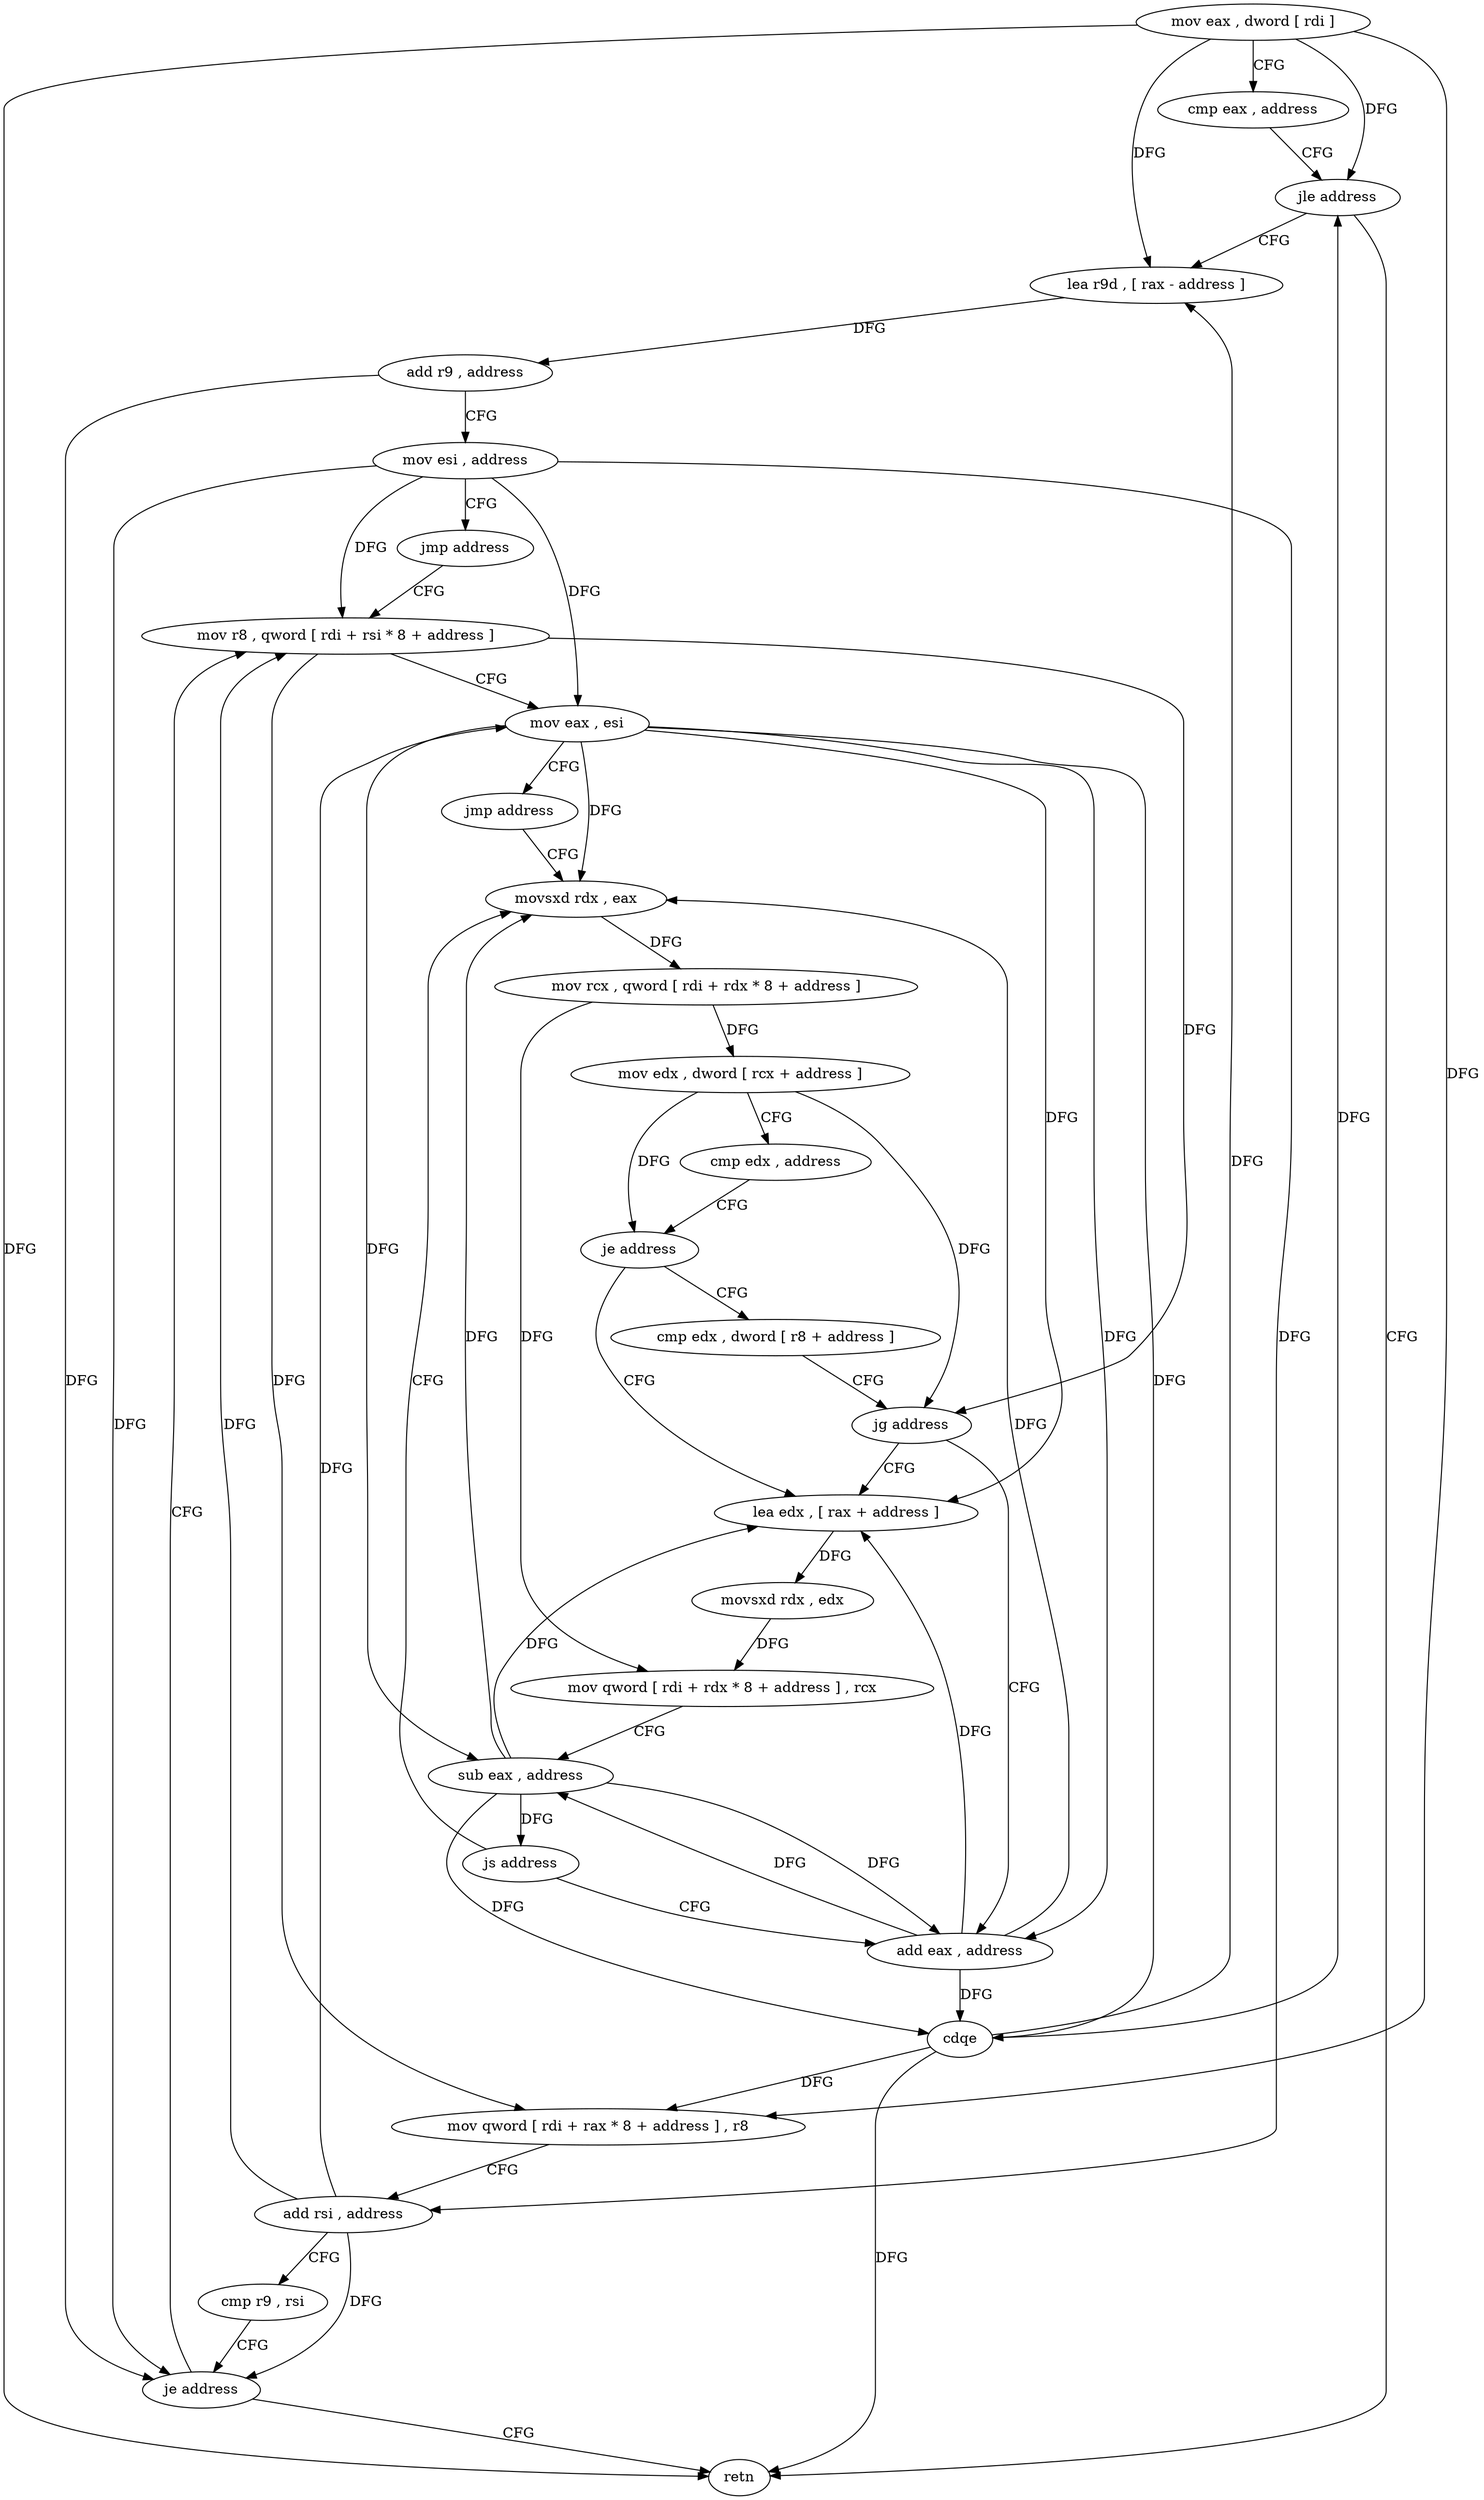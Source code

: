 digraph "func" {
"147673" [label = "mov eax , dword [ rdi ]" ]
"147675" [label = "cmp eax , address" ]
"147678" [label = "jle address" ]
"147761" [label = "retn" ]
"147680" [label = "lea r9d , [ rax - address ]" ]
"147684" [label = "add r9 , address" ]
"147688" [label = "mov esi , address" ]
"147693" [label = "jmp address" ]
"147752" [label = "mov r8 , qword [ rdi + rsi * 8 + address ]" ]
"147757" [label = "mov eax , esi" ]
"147759" [label = "jmp address" ]
"147711" [label = "movsxd rdx , eax" ]
"147714" [label = "mov rcx , qword [ rdi + rdx * 8 + address ]" ]
"147719" [label = "mov edx , dword [ rcx + address ]" ]
"147722" [label = "cmp edx , address" ]
"147725" [label = "je address" ]
"147695" [label = "lea edx , [ rax + address ]" ]
"147727" [label = "cmp edx , dword [ r8 + address ]" ]
"147698" [label = "movsxd rdx , edx" ]
"147701" [label = "mov qword [ rdi + rdx * 8 + address ] , rcx" ]
"147706" [label = "sub eax , address" ]
"147709" [label = "js address" ]
"147733" [label = "add eax , address" ]
"147731" [label = "jg address" ]
"147736" [label = "cdqe" ]
"147738" [label = "mov qword [ rdi + rax * 8 + address ] , r8" ]
"147743" [label = "add rsi , address" ]
"147747" [label = "cmp r9 , rsi" ]
"147750" [label = "je address" ]
"147673" -> "147675" [ label = "CFG" ]
"147673" -> "147678" [ label = "DFG" ]
"147673" -> "147761" [ label = "DFG" ]
"147673" -> "147680" [ label = "DFG" ]
"147673" -> "147738" [ label = "DFG" ]
"147675" -> "147678" [ label = "CFG" ]
"147678" -> "147761" [ label = "CFG" ]
"147678" -> "147680" [ label = "CFG" ]
"147680" -> "147684" [ label = "DFG" ]
"147684" -> "147688" [ label = "CFG" ]
"147684" -> "147750" [ label = "DFG" ]
"147688" -> "147693" [ label = "CFG" ]
"147688" -> "147752" [ label = "DFG" ]
"147688" -> "147757" [ label = "DFG" ]
"147688" -> "147743" [ label = "DFG" ]
"147688" -> "147750" [ label = "DFG" ]
"147693" -> "147752" [ label = "CFG" ]
"147752" -> "147757" [ label = "CFG" ]
"147752" -> "147731" [ label = "DFG" ]
"147752" -> "147738" [ label = "DFG" ]
"147757" -> "147759" [ label = "CFG" ]
"147757" -> "147711" [ label = "DFG" ]
"147757" -> "147695" [ label = "DFG" ]
"147757" -> "147706" [ label = "DFG" ]
"147757" -> "147733" [ label = "DFG" ]
"147757" -> "147736" [ label = "DFG" ]
"147759" -> "147711" [ label = "CFG" ]
"147711" -> "147714" [ label = "DFG" ]
"147714" -> "147719" [ label = "DFG" ]
"147714" -> "147701" [ label = "DFG" ]
"147719" -> "147722" [ label = "CFG" ]
"147719" -> "147725" [ label = "DFG" ]
"147719" -> "147731" [ label = "DFG" ]
"147722" -> "147725" [ label = "CFG" ]
"147725" -> "147695" [ label = "CFG" ]
"147725" -> "147727" [ label = "CFG" ]
"147695" -> "147698" [ label = "DFG" ]
"147727" -> "147731" [ label = "CFG" ]
"147698" -> "147701" [ label = "DFG" ]
"147701" -> "147706" [ label = "CFG" ]
"147706" -> "147709" [ label = "DFG" ]
"147706" -> "147711" [ label = "DFG" ]
"147706" -> "147695" [ label = "DFG" ]
"147706" -> "147733" [ label = "DFG" ]
"147706" -> "147736" [ label = "DFG" ]
"147709" -> "147733" [ label = "CFG" ]
"147709" -> "147711" [ label = "CFG" ]
"147733" -> "147736" [ label = "DFG" ]
"147733" -> "147711" [ label = "DFG" ]
"147733" -> "147695" [ label = "DFG" ]
"147733" -> "147706" [ label = "DFG" ]
"147731" -> "147695" [ label = "CFG" ]
"147731" -> "147733" [ label = "CFG" ]
"147736" -> "147738" [ label = "DFG" ]
"147736" -> "147678" [ label = "DFG" ]
"147736" -> "147680" [ label = "DFG" ]
"147736" -> "147761" [ label = "DFG" ]
"147738" -> "147743" [ label = "CFG" ]
"147743" -> "147747" [ label = "CFG" ]
"147743" -> "147752" [ label = "DFG" ]
"147743" -> "147757" [ label = "DFG" ]
"147743" -> "147750" [ label = "DFG" ]
"147747" -> "147750" [ label = "CFG" ]
"147750" -> "147761" [ label = "CFG" ]
"147750" -> "147752" [ label = "CFG" ]
}
